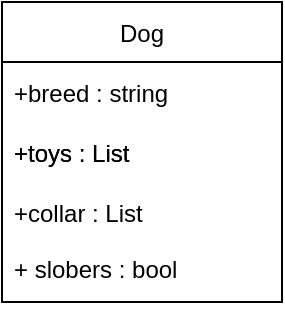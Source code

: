 <mxfile version="20.2.3" type="device"><diagram id="i-EBJInx5S6KpEmHT_dt" name="Page-1"><mxGraphModel dx="782" dy="539" grid="1" gridSize="10" guides="1" tooltips="1" connect="1" arrows="1" fold="1" page="1" pageScale="1" pageWidth="850" pageHeight="1100" math="0" shadow="0"><root><mxCell id="0"/><mxCell id="1" parent="0"/><mxCell id="2asL0VJtPwTxZCVkGMNG-1" value="Dog" style="swimlane;fontStyle=0;childLayout=stackLayout;horizontal=1;startSize=30;horizontalStack=0;resizeParent=1;resizeParentMax=0;resizeLast=0;collapsible=1;marginBottom=0;" vertex="1" parent="1"><mxGeometry x="20" y="184" width="140" height="150" as="geometry"/></mxCell><mxCell id="2asL0VJtPwTxZCVkGMNG-2" value="+breed : string    " style="text;strokeColor=none;fillColor=none;align=left;verticalAlign=middle;spacingLeft=4;spacingRight=4;overflow=hidden;points=[[0,0.5],[1,0.5]];portConstraint=eastwest;rotatable=0;" vertex="1" parent="2asL0VJtPwTxZCVkGMNG-1"><mxGeometry y="30" width="140" height="30" as="geometry"/></mxCell><mxCell id="2asL0VJtPwTxZCVkGMNG-3" value="+toys : List" style="text;strokeColor=none;fillColor=none;align=left;verticalAlign=middle;spacingLeft=4;spacingRight=4;overflow=hidden;points=[[0,0.5],[1,0.5]];portConstraint=eastwest;rotatable=0;" vertex="1" parent="2asL0VJtPwTxZCVkGMNG-1"><mxGeometry y="60" width="140" height="30" as="geometry"/></mxCell><mxCell id="2asL0VJtPwTxZCVkGMNG-4" value="+collar : List" style="text;strokeColor=none;fillColor=none;align=left;verticalAlign=middle;spacingLeft=4;spacingRight=4;overflow=hidden;points=[[0,0.5],[1,0.5]];portConstraint=eastwest;rotatable=0;" vertex="1" parent="2asL0VJtPwTxZCVkGMNG-1"><mxGeometry y="90" width="140" height="30" as="geometry"/></mxCell><mxCell id="2asL0VJtPwTxZCVkGMNG-6" value="+ slobers : bool" style="text;strokeColor=none;fillColor=none;spacingLeft=4;spacingRight=4;overflow=hidden;rotatable=0;points=[[0,0.5],[1,0.5]];portConstraint=eastwest;fontSize=12;" vertex="1" parent="2asL0VJtPwTxZCVkGMNG-1"><mxGeometry y="120" width="140" height="30" as="geometry"/></mxCell><mxCell id="2asL0VJtPwTxZCVkGMNG-5" value="+toys : List" style="text;strokeColor=none;fillColor=none;align=left;verticalAlign=middle;spacingLeft=4;spacingRight=4;overflow=hidden;points=[[0,0.5],[1,0.5]];portConstraint=eastwest;rotatable=0;" vertex="1" parent="1"><mxGeometry x="20" y="244" width="140" height="30" as="geometry"/></mxCell></root></mxGraphModel></diagram></mxfile>
